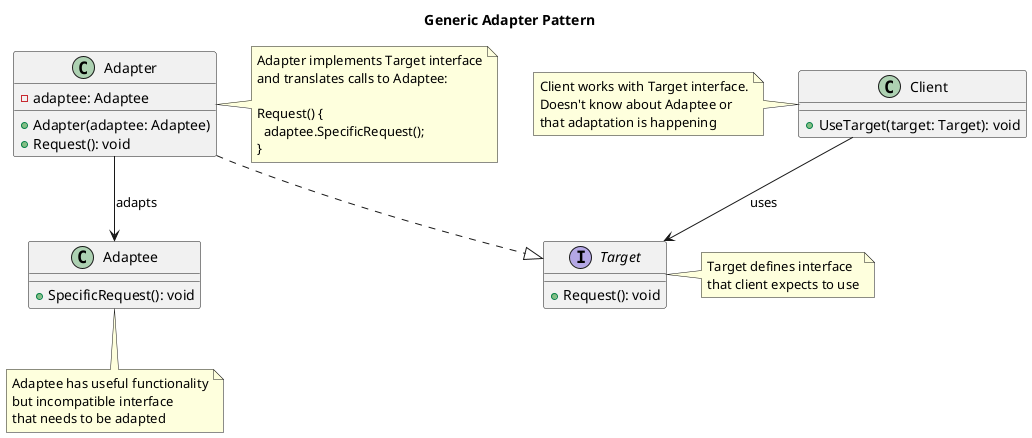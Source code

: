 @startuml Generic_Adapter_Pattern

title Generic Adapter Pattern

interface Target {
    +Request(): void
}

class Adaptee {
    +SpecificRequest(): void
}

class Adapter {
    -adaptee: Adaptee
    +Adapter(adaptee: Adaptee)
    +Request(): void
}

class Client {
    +UseTarget(target: Target): void
}

Adapter ..|> Target
Adapter --> Adaptee : adapts
Client --> Target : uses

note right of Target
  Target defines interface
  that client expects to use
end note

note bottom of Adaptee
  Adaptee has useful functionality
  but incompatible interface
  that needs to be adapted
end note

note right of Adapter
  Adapter implements Target interface
  and translates calls to Adaptee:
  
  Request() {
    adaptee.SpecificRequest();
  }
end note

note left of Client
  Client works with Target interface.
  Doesn't know about Adaptee or
  that adaptation is happening
end note

@enduml
